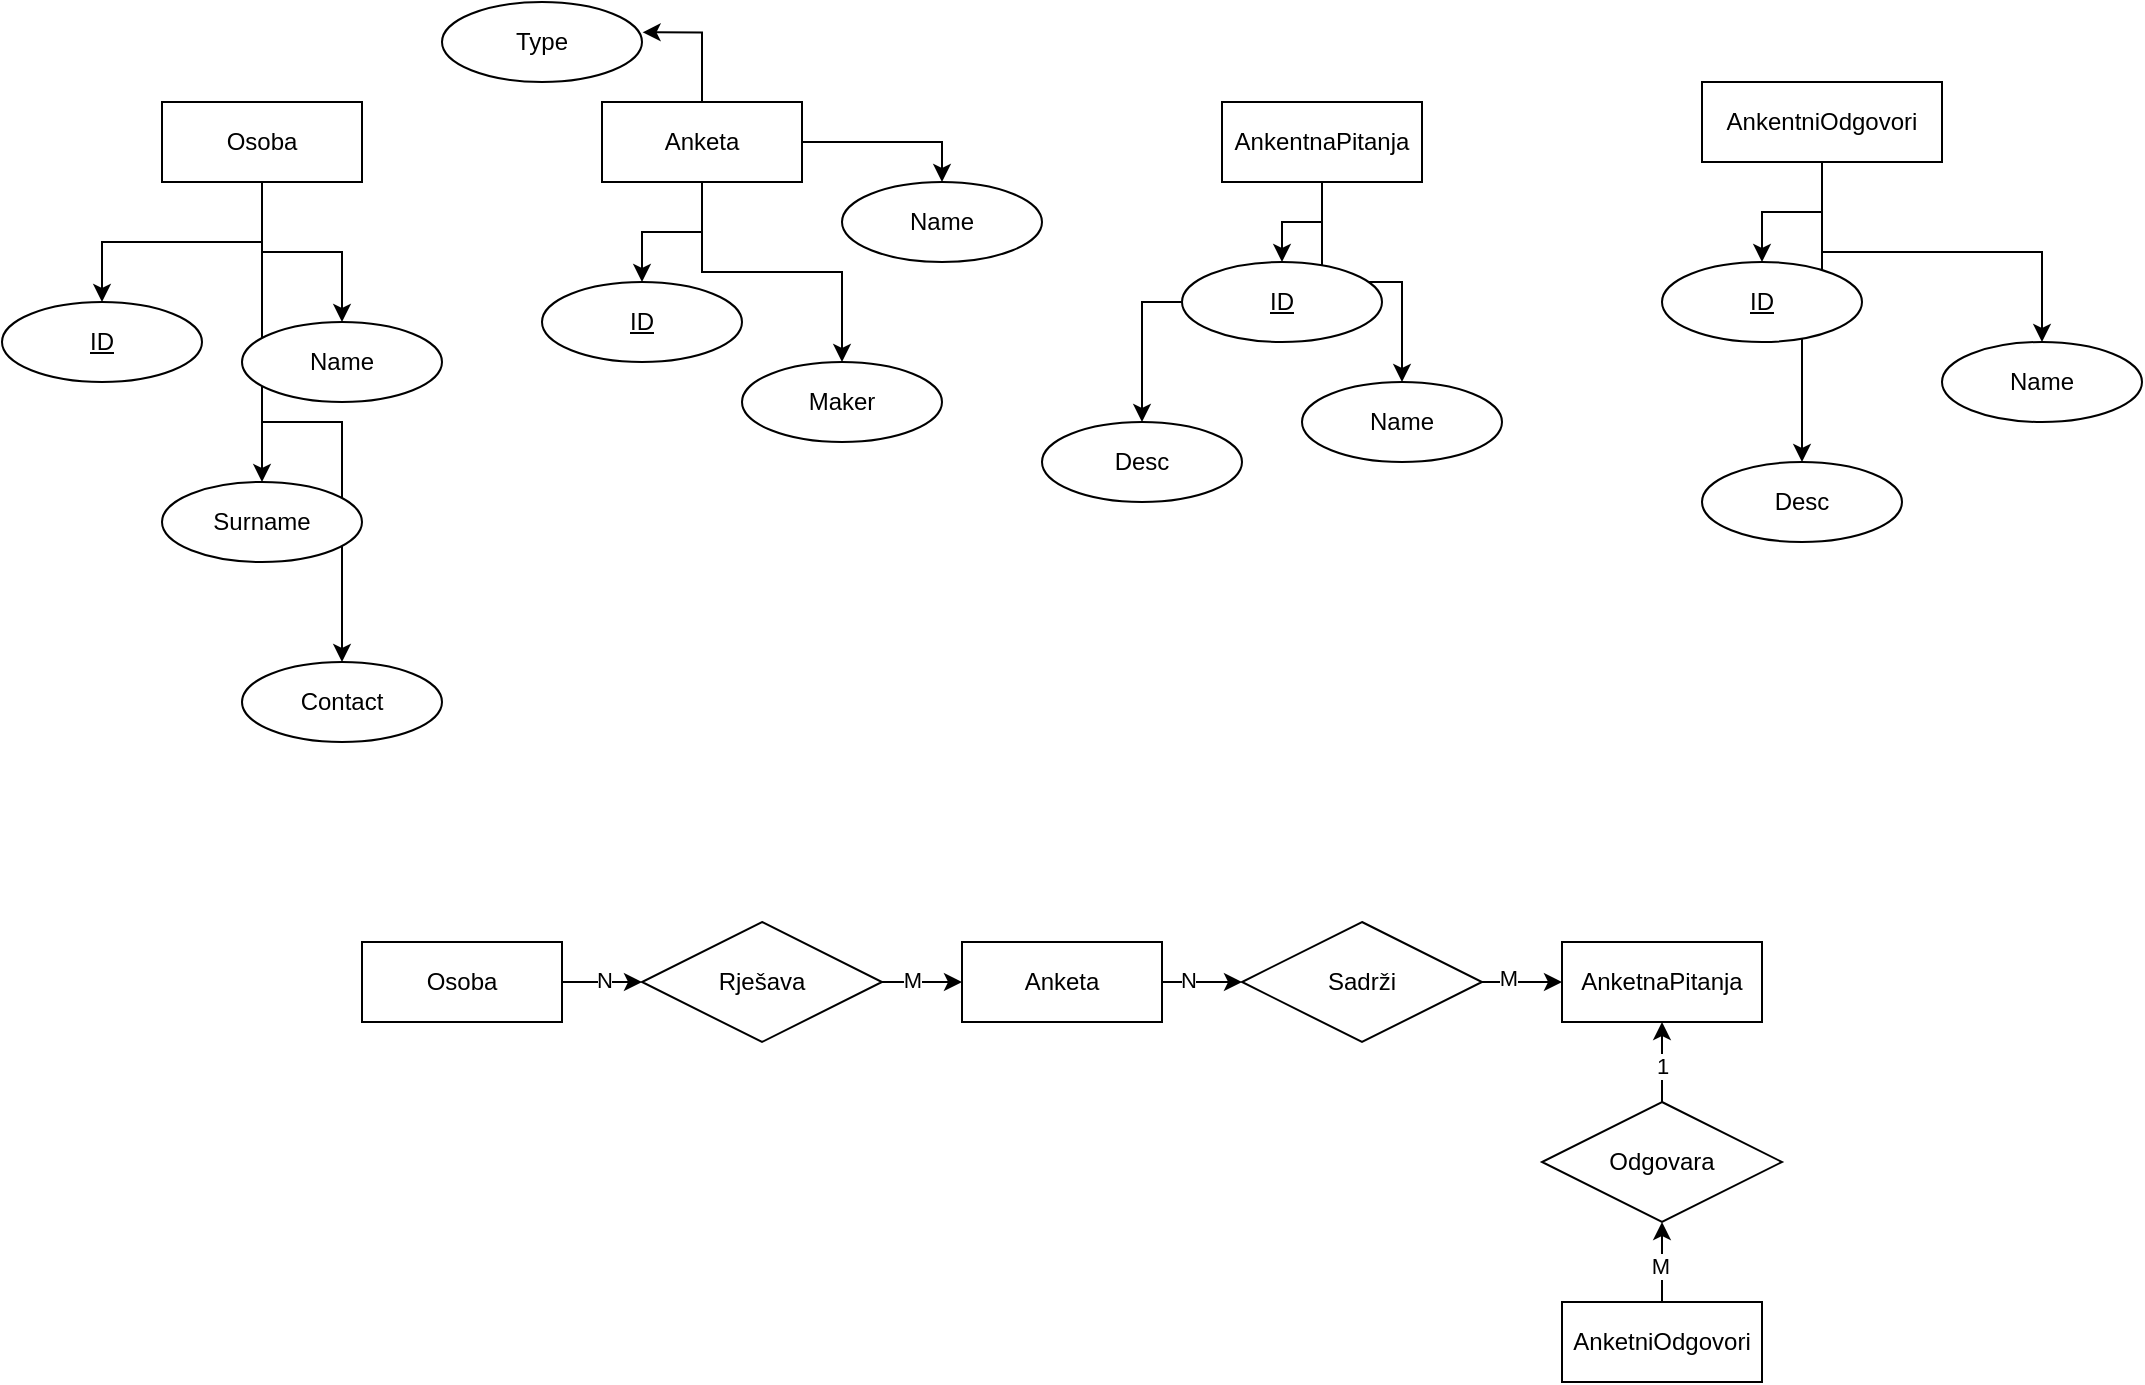 <mxfile version="24.0.7" type="github">
  <diagram name="Page-1" id="TnBni6jtpMmz1qx0MiXC">
    <mxGraphModel dx="943" dy="659" grid="1" gridSize="10" guides="1" tooltips="1" connect="1" arrows="1" fold="1" page="1" pageScale="1" pageWidth="1169" pageHeight="827" math="0" shadow="0">
      <root>
        <mxCell id="0" />
        <mxCell id="1" parent="0" />
        <mxCell id="M_lXHMspuNu5ihNj33DK-20" style="edgeStyle=orthogonalEdgeStyle;rounded=0;orthogonalLoop=1;jettySize=auto;html=1;entryX=0.5;entryY=0;entryDx=0;entryDy=0;" edge="1" parent="1" source="M_lXHMspuNu5ihNj33DK-1" target="M_lXHMspuNu5ihNj33DK-10">
          <mxGeometry relative="1" as="geometry" />
        </mxCell>
        <mxCell id="M_lXHMspuNu5ihNj33DK-21" style="edgeStyle=orthogonalEdgeStyle;rounded=0;orthogonalLoop=1;jettySize=auto;html=1;entryX=0.5;entryY=0;entryDx=0;entryDy=0;" edge="1" parent="1" source="M_lXHMspuNu5ihNj33DK-1" target="M_lXHMspuNu5ihNj33DK-14">
          <mxGeometry relative="1" as="geometry" />
        </mxCell>
        <mxCell id="M_lXHMspuNu5ihNj33DK-22" style="edgeStyle=orthogonalEdgeStyle;rounded=0;orthogonalLoop=1;jettySize=auto;html=1;entryX=0.5;entryY=0;entryDx=0;entryDy=0;" edge="1" parent="1" source="M_lXHMspuNu5ihNj33DK-1" target="M_lXHMspuNu5ihNj33DK-15">
          <mxGeometry relative="1" as="geometry" />
        </mxCell>
        <mxCell id="M_lXHMspuNu5ihNj33DK-23" style="edgeStyle=orthogonalEdgeStyle;rounded=0;orthogonalLoop=1;jettySize=auto;html=1;entryX=0.5;entryY=0;entryDx=0;entryDy=0;" edge="1" parent="1" source="M_lXHMspuNu5ihNj33DK-1" target="M_lXHMspuNu5ihNj33DK-16">
          <mxGeometry relative="1" as="geometry" />
        </mxCell>
        <mxCell id="M_lXHMspuNu5ihNj33DK-1" value="Osoba" style="whiteSpace=wrap;html=1;align=center;" vertex="1" parent="1">
          <mxGeometry x="120" y="80" width="100" height="40" as="geometry" />
        </mxCell>
        <mxCell id="M_lXHMspuNu5ihNj33DK-24" style="edgeStyle=orthogonalEdgeStyle;rounded=0;orthogonalLoop=1;jettySize=auto;html=1;entryX=0.5;entryY=0;entryDx=0;entryDy=0;" edge="1" parent="1" source="M_lXHMspuNu5ihNj33DK-2" target="M_lXHMspuNu5ihNj33DK-11">
          <mxGeometry relative="1" as="geometry" />
        </mxCell>
        <mxCell id="M_lXHMspuNu5ihNj33DK-25" style="edgeStyle=orthogonalEdgeStyle;rounded=0;orthogonalLoop=1;jettySize=auto;html=1;entryX=0.5;entryY=0;entryDx=0;entryDy=0;" edge="1" parent="1" source="M_lXHMspuNu5ihNj33DK-2" target="M_lXHMspuNu5ihNj33DK-17">
          <mxGeometry relative="1" as="geometry" />
        </mxCell>
        <mxCell id="M_lXHMspuNu5ihNj33DK-27" style="edgeStyle=orthogonalEdgeStyle;rounded=0;orthogonalLoop=1;jettySize=auto;html=1;entryX=0.5;entryY=0;entryDx=0;entryDy=0;" edge="1" parent="1" source="M_lXHMspuNu5ihNj33DK-2" target="M_lXHMspuNu5ihNj33DK-26">
          <mxGeometry relative="1" as="geometry" />
        </mxCell>
        <mxCell id="M_lXHMspuNu5ihNj33DK-2" value="Anketa" style="whiteSpace=wrap;html=1;align=center;" vertex="1" parent="1">
          <mxGeometry x="340" y="80" width="100" height="40" as="geometry" />
        </mxCell>
        <mxCell id="M_lXHMspuNu5ihNj33DK-30" style="edgeStyle=orthogonalEdgeStyle;rounded=0;orthogonalLoop=1;jettySize=auto;html=1;entryX=0.5;entryY=0;entryDx=0;entryDy=0;" edge="1" parent="1" source="M_lXHMspuNu5ihNj33DK-3" target="M_lXHMspuNu5ihNj33DK-12">
          <mxGeometry relative="1" as="geometry" />
        </mxCell>
        <mxCell id="M_lXHMspuNu5ihNj33DK-31" style="edgeStyle=orthogonalEdgeStyle;rounded=0;orthogonalLoop=1;jettySize=auto;html=1;entryX=0.5;entryY=0;entryDx=0;entryDy=0;" edge="1" parent="1" source="M_lXHMspuNu5ihNj33DK-3" target="M_lXHMspuNu5ihNj33DK-18">
          <mxGeometry relative="1" as="geometry" />
        </mxCell>
        <mxCell id="M_lXHMspuNu5ihNj33DK-32" style="edgeStyle=orthogonalEdgeStyle;rounded=0;orthogonalLoop=1;jettySize=auto;html=1;entryX=0.5;entryY=0;entryDx=0;entryDy=0;" edge="1" parent="1" source="M_lXHMspuNu5ihNj33DK-3" target="M_lXHMspuNu5ihNj33DK-19">
          <mxGeometry relative="1" as="geometry" />
        </mxCell>
        <mxCell id="M_lXHMspuNu5ihNj33DK-3" value="AnkentnaPitanja" style="whiteSpace=wrap;html=1;align=center;" vertex="1" parent="1">
          <mxGeometry x="650" y="80" width="100" height="40" as="geometry" />
        </mxCell>
        <mxCell id="M_lXHMspuNu5ihNj33DK-35" style="edgeStyle=orthogonalEdgeStyle;rounded=0;orthogonalLoop=1;jettySize=auto;html=1;entryX=0.5;entryY=0;entryDx=0;entryDy=0;" edge="1" parent="1" source="M_lXHMspuNu5ihNj33DK-4" target="M_lXHMspuNu5ihNj33DK-13">
          <mxGeometry relative="1" as="geometry" />
        </mxCell>
        <mxCell id="M_lXHMspuNu5ihNj33DK-36" style="edgeStyle=orthogonalEdgeStyle;rounded=0;orthogonalLoop=1;jettySize=auto;html=1;entryX=0.5;entryY=0;entryDx=0;entryDy=0;" edge="1" parent="1" source="M_lXHMspuNu5ihNj33DK-4" target="M_lXHMspuNu5ihNj33DK-33">
          <mxGeometry relative="1" as="geometry" />
        </mxCell>
        <mxCell id="M_lXHMspuNu5ihNj33DK-37" style="edgeStyle=orthogonalEdgeStyle;rounded=0;orthogonalLoop=1;jettySize=auto;html=1;entryX=0.5;entryY=0;entryDx=0;entryDy=0;" edge="1" parent="1" source="M_lXHMspuNu5ihNj33DK-4" target="M_lXHMspuNu5ihNj33DK-34">
          <mxGeometry relative="1" as="geometry" />
        </mxCell>
        <mxCell id="M_lXHMspuNu5ihNj33DK-4" value="&lt;div&gt;AnkentniOdgovori&lt;/div&gt;" style="whiteSpace=wrap;html=1;align=center;" vertex="1" parent="1">
          <mxGeometry x="890" y="70" width="120" height="40" as="geometry" />
        </mxCell>
        <mxCell id="M_lXHMspuNu5ihNj33DK-10" value="ID" style="ellipse;whiteSpace=wrap;html=1;align=center;fontStyle=4;" vertex="1" parent="1">
          <mxGeometry x="40" y="180" width="100" height="40" as="geometry" />
        </mxCell>
        <mxCell id="M_lXHMspuNu5ihNj33DK-11" value="ID" style="ellipse;whiteSpace=wrap;html=1;align=center;fontStyle=4;" vertex="1" parent="1">
          <mxGeometry x="310" y="170" width="100" height="40" as="geometry" />
        </mxCell>
        <mxCell id="M_lXHMspuNu5ihNj33DK-12" value="ID" style="ellipse;whiteSpace=wrap;html=1;align=center;fontStyle=4;" vertex="1" parent="1">
          <mxGeometry x="630" y="160" width="100" height="40" as="geometry" />
        </mxCell>
        <mxCell id="M_lXHMspuNu5ihNj33DK-13" value="ID" style="ellipse;whiteSpace=wrap;html=1;align=center;fontStyle=4;" vertex="1" parent="1">
          <mxGeometry x="870" y="160" width="100" height="40" as="geometry" />
        </mxCell>
        <mxCell id="M_lXHMspuNu5ihNj33DK-14" value="Name" style="ellipse;whiteSpace=wrap;html=1;align=center;" vertex="1" parent="1">
          <mxGeometry x="160" y="190" width="100" height="40" as="geometry" />
        </mxCell>
        <mxCell id="M_lXHMspuNu5ihNj33DK-15" value="Surname" style="ellipse;whiteSpace=wrap;html=1;align=center;" vertex="1" parent="1">
          <mxGeometry x="120" y="270" width="100" height="40" as="geometry" />
        </mxCell>
        <mxCell id="M_lXHMspuNu5ihNj33DK-16" value="&lt;div&gt;Contact&lt;/div&gt;" style="ellipse;whiteSpace=wrap;html=1;align=center;" vertex="1" parent="1">
          <mxGeometry x="160" y="360" width="100" height="40" as="geometry" />
        </mxCell>
        <mxCell id="M_lXHMspuNu5ihNj33DK-17" value="&lt;div&gt;Maker&lt;/div&gt;" style="ellipse;whiteSpace=wrap;html=1;align=center;" vertex="1" parent="1">
          <mxGeometry x="410" y="210" width="100" height="40" as="geometry" />
        </mxCell>
        <mxCell id="M_lXHMspuNu5ihNj33DK-18" value="Name" style="ellipse;whiteSpace=wrap;html=1;align=center;" vertex="1" parent="1">
          <mxGeometry x="690" y="220" width="100" height="40" as="geometry" />
        </mxCell>
        <mxCell id="M_lXHMspuNu5ihNj33DK-19" value="Desc" style="ellipse;whiteSpace=wrap;html=1;align=center;" vertex="1" parent="1">
          <mxGeometry x="560" y="240" width="100" height="40" as="geometry" />
        </mxCell>
        <mxCell id="M_lXHMspuNu5ihNj33DK-26" value="Name" style="ellipse;whiteSpace=wrap;html=1;align=center;" vertex="1" parent="1">
          <mxGeometry x="460" y="120" width="100" height="40" as="geometry" />
        </mxCell>
        <mxCell id="M_lXHMspuNu5ihNj33DK-28" value="Type" style="ellipse;whiteSpace=wrap;html=1;align=center;" vertex="1" parent="1">
          <mxGeometry x="260" y="30" width="100" height="40" as="geometry" />
        </mxCell>
        <mxCell id="M_lXHMspuNu5ihNj33DK-29" style="edgeStyle=orthogonalEdgeStyle;rounded=0;orthogonalLoop=1;jettySize=auto;html=1;entryX=1.003;entryY=0.379;entryDx=0;entryDy=0;entryPerimeter=0;" edge="1" parent="1" source="M_lXHMspuNu5ihNj33DK-2" target="M_lXHMspuNu5ihNj33DK-28">
          <mxGeometry relative="1" as="geometry" />
        </mxCell>
        <mxCell id="M_lXHMspuNu5ihNj33DK-33" value="Name" style="ellipse;whiteSpace=wrap;html=1;align=center;" vertex="1" parent="1">
          <mxGeometry x="1010" y="200" width="100" height="40" as="geometry" />
        </mxCell>
        <mxCell id="M_lXHMspuNu5ihNj33DK-34" value="Desc" style="ellipse;whiteSpace=wrap;html=1;align=center;" vertex="1" parent="1">
          <mxGeometry x="890" y="260" width="100" height="40" as="geometry" />
        </mxCell>
        <mxCell id="M_lXHMspuNu5ihNj33DK-43" style="edgeStyle=orthogonalEdgeStyle;rounded=0;orthogonalLoop=1;jettySize=auto;html=1;entryX=0;entryY=0.5;entryDx=0;entryDy=0;" edge="1" parent="1" source="M_lXHMspuNu5ihNj33DK-38" target="M_lXHMspuNu5ihNj33DK-39">
          <mxGeometry relative="1" as="geometry" />
        </mxCell>
        <mxCell id="M_lXHMspuNu5ihNj33DK-47" value="N" style="edgeLabel;html=1;align=center;verticalAlign=middle;resizable=0;points=[];" vertex="1" connectable="0" parent="M_lXHMspuNu5ihNj33DK-43">
          <mxGeometry x="0.017" y="1" relative="1" as="geometry">
            <mxPoint as="offset" />
          </mxGeometry>
        </mxCell>
        <mxCell id="M_lXHMspuNu5ihNj33DK-38" value="Osoba" style="whiteSpace=wrap;html=1;align=center;" vertex="1" parent="1">
          <mxGeometry x="220" y="500" width="100" height="40" as="geometry" />
        </mxCell>
        <mxCell id="M_lXHMspuNu5ihNj33DK-44" style="edgeStyle=orthogonalEdgeStyle;rounded=0;orthogonalLoop=1;jettySize=auto;html=1;entryX=0;entryY=0.5;entryDx=0;entryDy=0;" edge="1" parent="1" source="M_lXHMspuNu5ihNj33DK-39" target="M_lXHMspuNu5ihNj33DK-42">
          <mxGeometry relative="1" as="geometry" />
        </mxCell>
        <mxCell id="M_lXHMspuNu5ihNj33DK-48" value="M" style="edgeLabel;html=1;align=center;verticalAlign=middle;resizable=0;points=[];" vertex="1" connectable="0" parent="M_lXHMspuNu5ihNj33DK-44">
          <mxGeometry x="-0.275" y="1" relative="1" as="geometry">
            <mxPoint as="offset" />
          </mxGeometry>
        </mxCell>
        <mxCell id="M_lXHMspuNu5ihNj33DK-39" value="&lt;div&gt;Rješava&lt;/div&gt;" style="shape=rhombus;perimeter=rhombusPerimeter;whiteSpace=wrap;html=1;align=center;" vertex="1" parent="1">
          <mxGeometry x="360" y="490" width="120" height="60" as="geometry" />
        </mxCell>
        <mxCell id="M_lXHMspuNu5ihNj33DK-50" style="edgeStyle=orthogonalEdgeStyle;rounded=0;orthogonalLoop=1;jettySize=auto;html=1;entryX=0;entryY=0.5;entryDx=0;entryDy=0;" edge="1" parent="1" source="M_lXHMspuNu5ihNj33DK-42" target="M_lXHMspuNu5ihNj33DK-49">
          <mxGeometry relative="1" as="geometry" />
        </mxCell>
        <mxCell id="M_lXHMspuNu5ihNj33DK-52" value="N" style="edgeLabel;html=1;align=center;verticalAlign=middle;resizable=0;points=[];" vertex="1" connectable="0" parent="M_lXHMspuNu5ihNj33DK-50">
          <mxGeometry x="-0.358" y="1" relative="1" as="geometry">
            <mxPoint as="offset" />
          </mxGeometry>
        </mxCell>
        <mxCell id="M_lXHMspuNu5ihNj33DK-42" value="Anketa" style="whiteSpace=wrap;html=1;align=center;" vertex="1" parent="1">
          <mxGeometry x="520" y="500" width="100" height="40" as="geometry" />
        </mxCell>
        <mxCell id="M_lXHMspuNu5ihNj33DK-45" value="AnketnaPitanja" style="whiteSpace=wrap;html=1;align=center;" vertex="1" parent="1">
          <mxGeometry x="820" y="500" width="100" height="40" as="geometry" />
        </mxCell>
        <mxCell id="M_lXHMspuNu5ihNj33DK-57" style="edgeStyle=orthogonalEdgeStyle;rounded=0;orthogonalLoop=1;jettySize=auto;html=1;entryX=0.5;entryY=1;entryDx=0;entryDy=0;" edge="1" parent="1" source="M_lXHMspuNu5ihNj33DK-46" target="M_lXHMspuNu5ihNj33DK-54">
          <mxGeometry relative="1" as="geometry" />
        </mxCell>
        <mxCell id="M_lXHMspuNu5ihNj33DK-60" value="M" style="edgeLabel;html=1;align=center;verticalAlign=middle;resizable=0;points=[];" vertex="1" connectable="0" parent="M_lXHMspuNu5ihNj33DK-57">
          <mxGeometry x="-0.092" y="1" relative="1" as="geometry">
            <mxPoint as="offset" />
          </mxGeometry>
        </mxCell>
        <mxCell id="M_lXHMspuNu5ihNj33DK-46" value="AnketniOdgovori" style="whiteSpace=wrap;html=1;align=center;" vertex="1" parent="1">
          <mxGeometry x="820" y="680" width="100" height="40" as="geometry" />
        </mxCell>
        <mxCell id="M_lXHMspuNu5ihNj33DK-51" style="edgeStyle=orthogonalEdgeStyle;rounded=0;orthogonalLoop=1;jettySize=auto;html=1;entryX=0;entryY=0.5;entryDx=0;entryDy=0;" edge="1" parent="1" source="M_lXHMspuNu5ihNj33DK-49" target="M_lXHMspuNu5ihNj33DK-45">
          <mxGeometry relative="1" as="geometry" />
        </mxCell>
        <mxCell id="M_lXHMspuNu5ihNj33DK-53" value="M" style="edgeLabel;html=1;align=center;verticalAlign=middle;resizable=0;points=[];" vertex="1" connectable="0" parent="M_lXHMspuNu5ihNj33DK-51">
          <mxGeometry x="-0.358" y="2" relative="1" as="geometry">
            <mxPoint as="offset" />
          </mxGeometry>
        </mxCell>
        <mxCell id="M_lXHMspuNu5ihNj33DK-49" value="&lt;div&gt;Sadrži&lt;/div&gt;" style="shape=rhombus;perimeter=rhombusPerimeter;whiteSpace=wrap;html=1;align=center;" vertex="1" parent="1">
          <mxGeometry x="660" y="490" width="120" height="60" as="geometry" />
        </mxCell>
        <mxCell id="M_lXHMspuNu5ihNj33DK-58" style="edgeStyle=orthogonalEdgeStyle;rounded=0;orthogonalLoop=1;jettySize=auto;html=1;entryX=0.5;entryY=1;entryDx=0;entryDy=0;" edge="1" parent="1" source="M_lXHMspuNu5ihNj33DK-54" target="M_lXHMspuNu5ihNj33DK-45">
          <mxGeometry relative="1" as="geometry" />
        </mxCell>
        <mxCell id="M_lXHMspuNu5ihNj33DK-59" value="1" style="edgeLabel;html=1;align=center;verticalAlign=middle;resizable=0;points=[];" vertex="1" connectable="0" parent="M_lXHMspuNu5ihNj33DK-58">
          <mxGeometry x="-0.092" relative="1" as="geometry">
            <mxPoint as="offset" />
          </mxGeometry>
        </mxCell>
        <mxCell id="M_lXHMspuNu5ihNj33DK-54" value="Odgovara" style="shape=rhombus;perimeter=rhombusPerimeter;whiteSpace=wrap;html=1;align=center;" vertex="1" parent="1">
          <mxGeometry x="810" y="580" width="120" height="60" as="geometry" />
        </mxCell>
      </root>
    </mxGraphModel>
  </diagram>
</mxfile>
